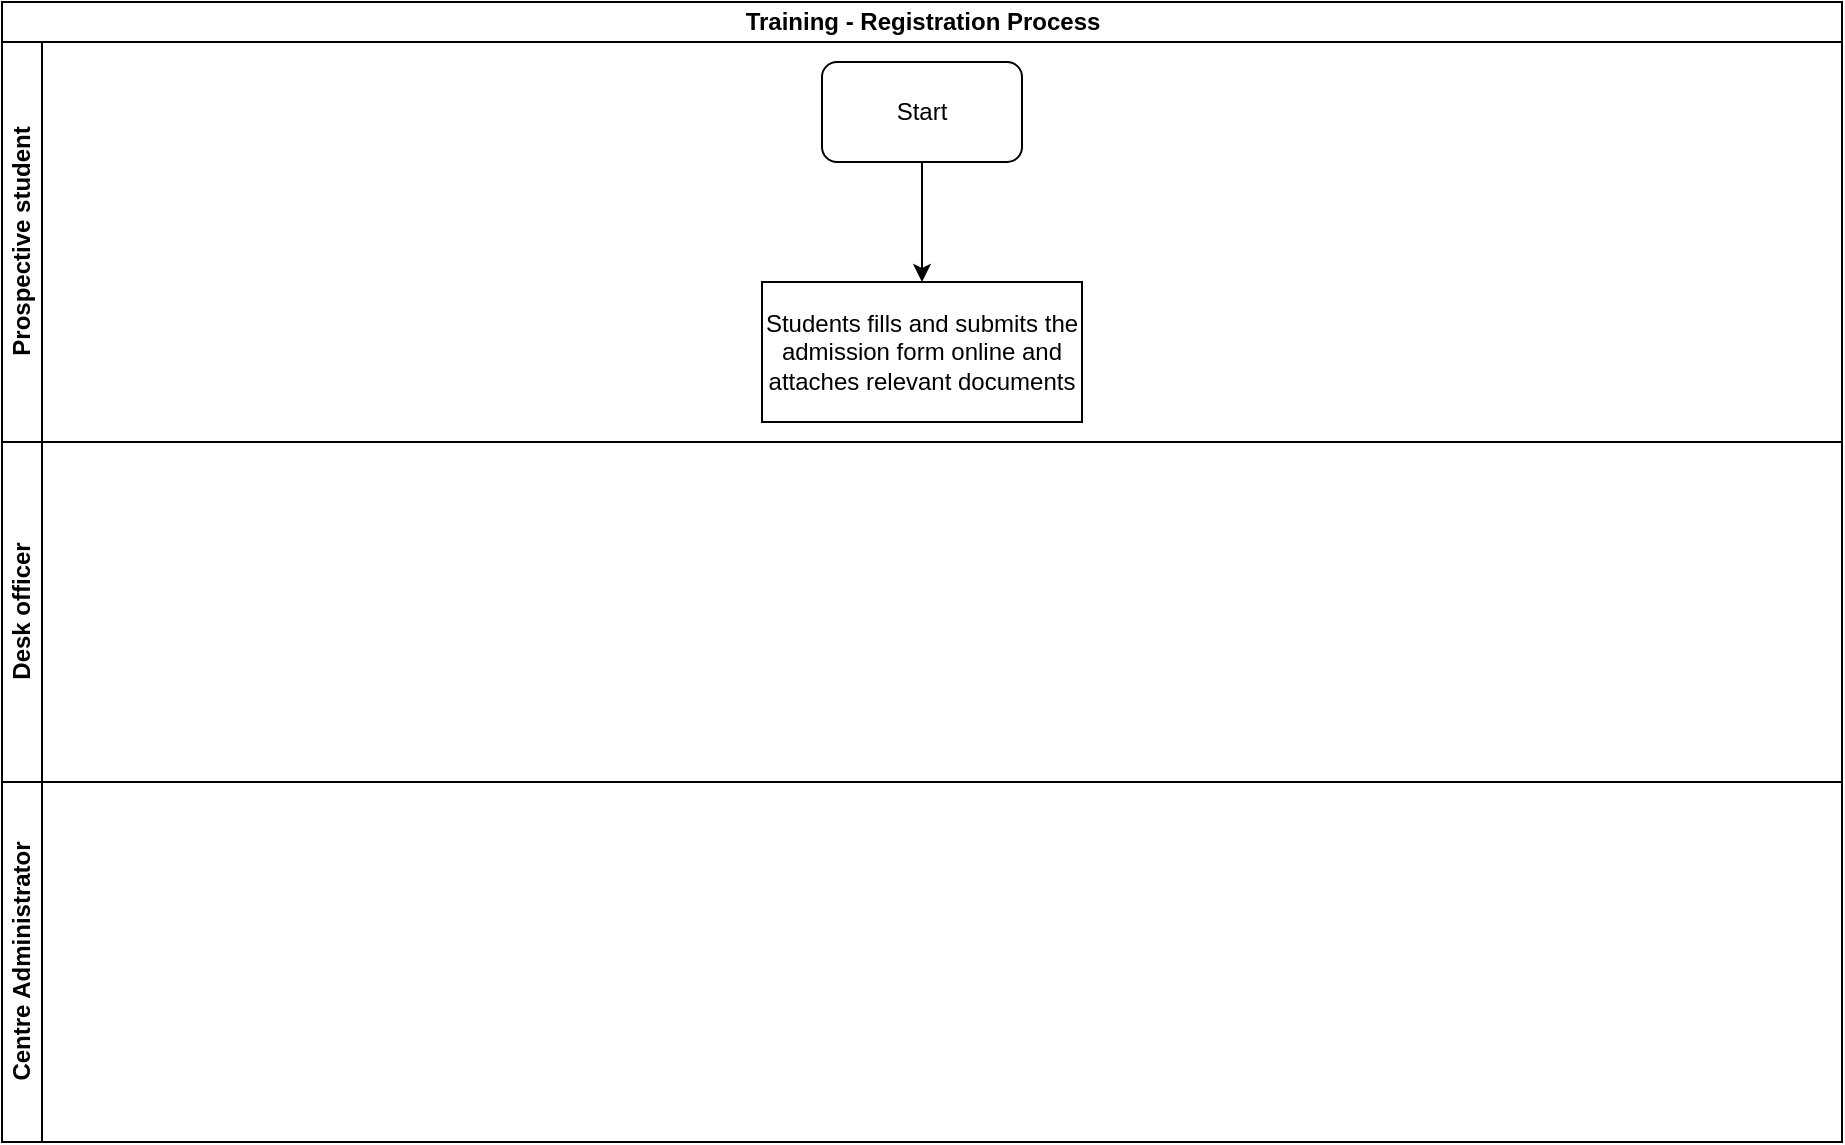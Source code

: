 <mxfile version="13.10.5" type="github">
  <diagram id="GLyw0UTV-4VSbwquhsbL" name="Page-1">
    <mxGraphModel dx="1038" dy="547" grid="1" gridSize="10" guides="1" tooltips="1" connect="1" arrows="1" fold="1" page="1" pageScale="1" pageWidth="1169" pageHeight="827" math="0" shadow="0">
      <root>
        <mxCell id="0" />
        <mxCell id="1" parent="0" />
        <mxCell id="RNq8ScFQBWIx0PEXSHT9-5" value="Training - Registration Process" style="swimlane;html=1;childLayout=stackLayout;resizeParent=1;resizeParentMax=0;horizontal=1;startSize=20;horizontalStack=0;" vertex="1" parent="1">
          <mxGeometry x="10" y="10" width="920" height="570" as="geometry" />
        </mxCell>
        <mxCell id="RNq8ScFQBWIx0PEXSHT9-6" value="Prospective student" style="swimlane;html=1;startSize=20;horizontal=0;" vertex="1" parent="RNq8ScFQBWIx0PEXSHT9-5">
          <mxGeometry y="20" width="920" height="200" as="geometry" />
        </mxCell>
        <mxCell id="RNq8ScFQBWIx0PEXSHT9-9" value="Start" style="rounded=1;whiteSpace=wrap;html=1;" vertex="1" parent="RNq8ScFQBWIx0PEXSHT9-6">
          <mxGeometry x="410" y="10" width="100" height="50" as="geometry" />
        </mxCell>
        <mxCell id="RNq8ScFQBWIx0PEXSHT9-13" value="Students fills and submits the admission form online and attaches relevant documents" style="rounded=0;whiteSpace=wrap;html=1;" vertex="1" parent="RNq8ScFQBWIx0PEXSHT9-6">
          <mxGeometry x="380" y="120" width="160" height="70" as="geometry" />
        </mxCell>
        <mxCell id="RNq8ScFQBWIx0PEXSHT9-11" value="" style="edgeStyle=orthogonalEdgeStyle;rounded=0;orthogonalLoop=1;jettySize=auto;html=1;entryX=0.5;entryY=0;entryDx=0;entryDy=0;" edge="1" parent="RNq8ScFQBWIx0PEXSHT9-6" source="RNq8ScFQBWIx0PEXSHT9-9" target="RNq8ScFQBWIx0PEXSHT9-13">
          <mxGeometry relative="1" as="geometry">
            <mxPoint x="460" y="135" as="targetPoint" />
          </mxGeometry>
        </mxCell>
        <mxCell id="RNq8ScFQBWIx0PEXSHT9-7" value="Desk officer" style="swimlane;html=1;startSize=20;horizontal=0;" vertex="1" parent="RNq8ScFQBWIx0PEXSHT9-5">
          <mxGeometry y="220" width="920" height="170" as="geometry" />
        </mxCell>
        <mxCell id="RNq8ScFQBWIx0PEXSHT9-8" value="Centre Administrator" style="swimlane;html=1;startSize=20;horizontal=0;" vertex="1" parent="RNq8ScFQBWIx0PEXSHT9-5">
          <mxGeometry y="390" width="920" height="180" as="geometry" />
        </mxCell>
      </root>
    </mxGraphModel>
  </diagram>
</mxfile>
